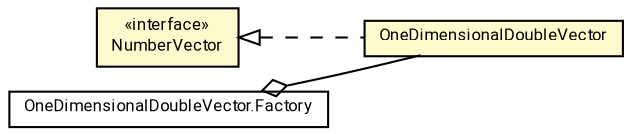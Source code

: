 #!/usr/local/bin/dot
#
# Class diagram 
# Generated by UMLGraph version R5_7_2-60-g0e99a6 (http://www.spinellis.gr/umlgraph/)
#

digraph G {
	graph [fontnames="svg"]
	edge [fontname="Roboto",fontsize=7,labelfontname="Roboto",labelfontsize=7,color="black"];
	node [fontname="Roboto",fontcolor="black",fontsize=8,shape=plaintext,margin=0,width=0,height=0];
	nodesep=0.15;
	ranksep=0.25;
	rankdir=LR;
	// de.lmu.ifi.dbs.elki.data.NumberVector
	c7677169 [label=<<table title="de.lmu.ifi.dbs.elki.data.NumberVector" border="0" cellborder="1" cellspacing="0" cellpadding="2" bgcolor="LemonChiffon" href="NumberVector.html" target="_parent">
		<tr><td><table border="0" cellspacing="0" cellpadding="1">
		<tr><td align="center" balign="center"> &#171;interface&#187; </td></tr>
		<tr><td align="center" balign="center"> <font face="Roboto">NumberVector</font> </td></tr>
		</table></td></tr>
		</table>>, URL="NumberVector.html"];
	// de.lmu.ifi.dbs.elki.data.OneDimensionalDoubleVector
	c7677221 [label=<<table title="de.lmu.ifi.dbs.elki.data.OneDimensionalDoubleVector" border="0" cellborder="1" cellspacing="0" cellpadding="2" bgcolor="lemonChiffon" href="OneDimensionalDoubleVector.html" target="_parent">
		<tr><td><table border="0" cellspacing="0" cellpadding="1">
		<tr><td align="center" balign="center"> <font face="Roboto">OneDimensionalDoubleVector</font> </td></tr>
		</table></td></tr>
		</table>>, URL="OneDimensionalDoubleVector.html"];
	// de.lmu.ifi.dbs.elki.data.OneDimensionalDoubleVector.Factory
	c7677222 [label=<<table title="de.lmu.ifi.dbs.elki.data.OneDimensionalDoubleVector.Factory" border="0" cellborder="1" cellspacing="0" cellpadding="2" href="OneDimensionalDoubleVector.Factory.html" target="_parent">
		<tr><td><table border="0" cellspacing="0" cellpadding="1">
		<tr><td align="center" balign="center"> <font face="Roboto">OneDimensionalDoubleVector.Factory</font> </td></tr>
		</table></td></tr>
		</table>>, URL="OneDimensionalDoubleVector.Factory.html"];
	// de.lmu.ifi.dbs.elki.data.OneDimensionalDoubleVector implements de.lmu.ifi.dbs.elki.data.NumberVector
	c7677169 -> c7677221 [arrowtail=empty,style=dashed,dir=back,weight=9];
	// de.lmu.ifi.dbs.elki.data.OneDimensionalDoubleVector.Factory has de.lmu.ifi.dbs.elki.data.OneDimensionalDoubleVector
	c7677222 -> c7677221 [arrowhead=none,arrowtail=ediamond,dir=back,weight=4];
}

